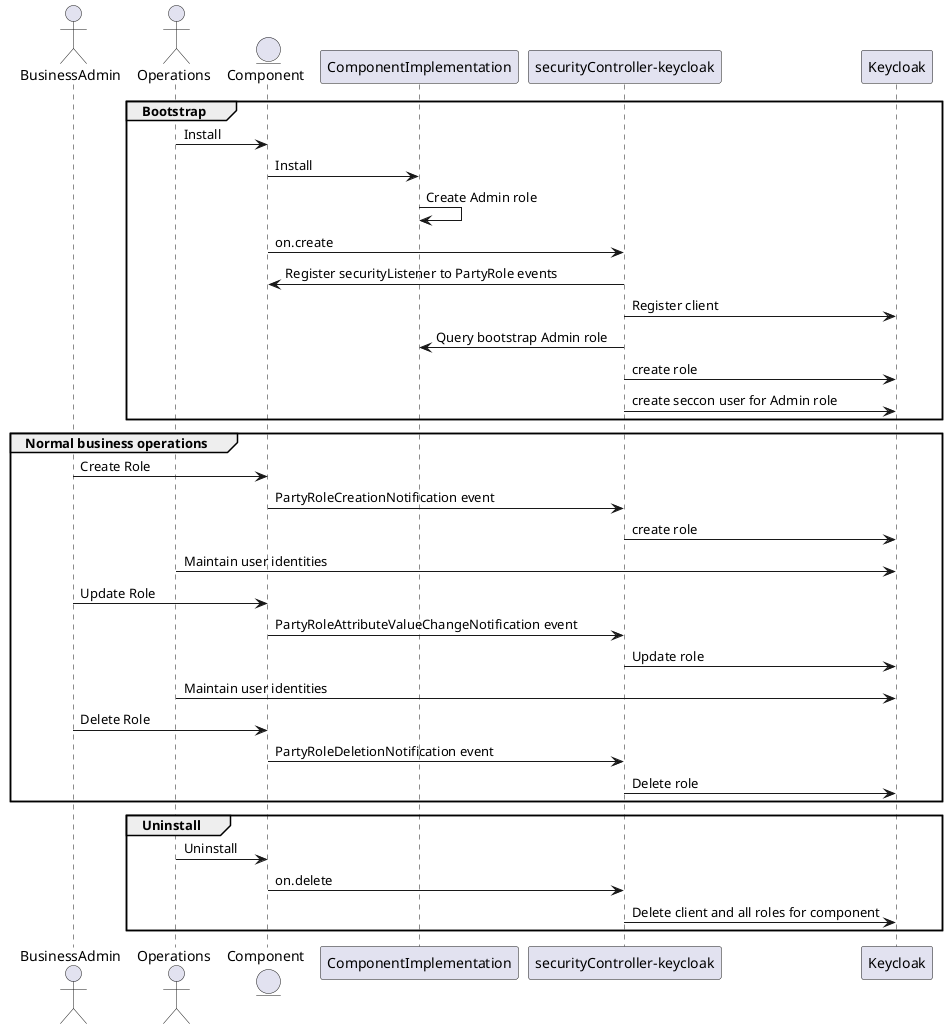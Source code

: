 @startuml

actor BusinessAdmin
actor Operations
entity Component
participant ComponentImplementation

group Bootstrap
Component <- Operations : Install
Component -> ComponentImplementation : Install
ComponentImplementation -> ComponentImplementation: Create Admin role

Component -> "securityController-keycloak": on.create 
"securityController-keycloak" -> Component: Register securityListener to PartyRole events
"securityController-keycloak" -> Keycloak: Register client

"securityController-keycloak" -> ComponentImplementation : Query bootstrap Admin role
"securityController-keycloak" -> Keycloak: create role
"securityController-keycloak" -> Keycloak: create seccon user for Admin role

end 
group Normal business operations

BusinessAdmin -> Component: Create Role
Component-> "securityController-keycloak": PartyRoleCreationNotification event
"securityController-keycloak" -> Keycloak: create role
Operations->Keycloak  : Maintain user identities
BusinessAdmin -> Component: Update Role
Component-> "securityController-keycloak": PartyRoleAttributeValueChangeNotification event
"securityController-keycloak" -> Keycloak: Update role
Operations->Keycloak  : Maintain user identities
BusinessAdmin -> Component: Delete Role
Component-> "securityController-keycloak": PartyRoleDeletionNotification event
"securityController-keycloak" -> Keycloak: Delete role

end
group Uninstall
Operations -> Component  : Uninstall
Component -> "securityController-keycloak": on.delete 
"securityController-keycloak" -> Keycloak: Delete client and all roles for component
end

@enduml